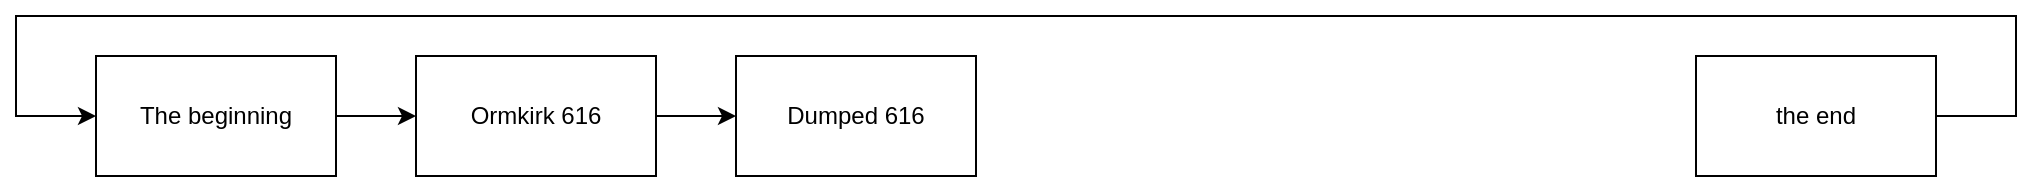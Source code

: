 <mxfile version="20.3.0" type="device"><diagram id="MakSNZyBjHHCu-AGwJnA" name="Page-1"><mxGraphModel dx="1724" dy="662" grid="1" gridSize="10" guides="1" tooltips="1" connect="1" arrows="1" fold="1" page="1" pageScale="1" pageWidth="827" pageHeight="1169" math="0" shadow="0"><root><mxCell id="0"/><mxCell id="1" parent="0"/><mxCell id="DkuIk6Mf5kmVY9kjiIaj-2" value="" style="edgeStyle=orthogonalEdgeStyle;rounded=0;orthogonalLoop=1;jettySize=auto;html=1;" edge="1" parent="1" source="ViKBU8JXfiy-enYewwST-1" target="DkuIk6Mf5kmVY9kjiIaj-1"><mxGeometry relative="1" as="geometry"/></mxCell><mxCell id="ViKBU8JXfiy-enYewwST-1" value="The beginning" style="rounded=0;whiteSpace=wrap;html=1;" parent="1" vertex="1"><mxGeometry x="-240" y="350" width="120" height="60" as="geometry"/></mxCell><mxCell id="ViKBU8JXfiy-enYewwST-3" style="edgeStyle=orthogonalEdgeStyle;rounded=0;orthogonalLoop=1;jettySize=auto;html=1;entryX=0;entryY=0.5;entryDx=0;entryDy=0;" parent="1" source="ViKBU8JXfiy-enYewwST-2" edge="1" target="ViKBU8JXfiy-enYewwST-1"><mxGeometry relative="1" as="geometry"><mxPoint x="120" y="380" as="targetPoint"/><Array as="points"><mxPoint x="720" y="380"/><mxPoint x="720" y="330"/><mxPoint x="-280" y="330"/><mxPoint x="-280" y="380"/></Array></mxGeometry></mxCell><mxCell id="ViKBU8JXfiy-enYewwST-2" value="the end" style="rounded=0;whiteSpace=wrap;html=1;" parent="1" vertex="1"><mxGeometry x="560" y="350" width="120" height="60" as="geometry"/></mxCell><mxCell id="DkuIk6Mf5kmVY9kjiIaj-4" value="" style="edgeStyle=orthogonalEdgeStyle;rounded=0;orthogonalLoop=1;jettySize=auto;html=1;" edge="1" parent="1" source="DkuIk6Mf5kmVY9kjiIaj-1" target="DkuIk6Mf5kmVY9kjiIaj-3"><mxGeometry relative="1" as="geometry"/></mxCell><mxCell id="DkuIk6Mf5kmVY9kjiIaj-1" value="Ormkirk 616" style="rounded=0;whiteSpace=wrap;html=1;" vertex="1" parent="1"><mxGeometry x="-80" y="350" width="120" height="60" as="geometry"/></mxCell><mxCell id="DkuIk6Mf5kmVY9kjiIaj-3" value="Dumped 616" style="rounded=0;whiteSpace=wrap;html=1;" vertex="1" parent="1"><mxGeometry x="80" y="350" width="120" height="60" as="geometry"/></mxCell></root></mxGraphModel></diagram></mxfile>